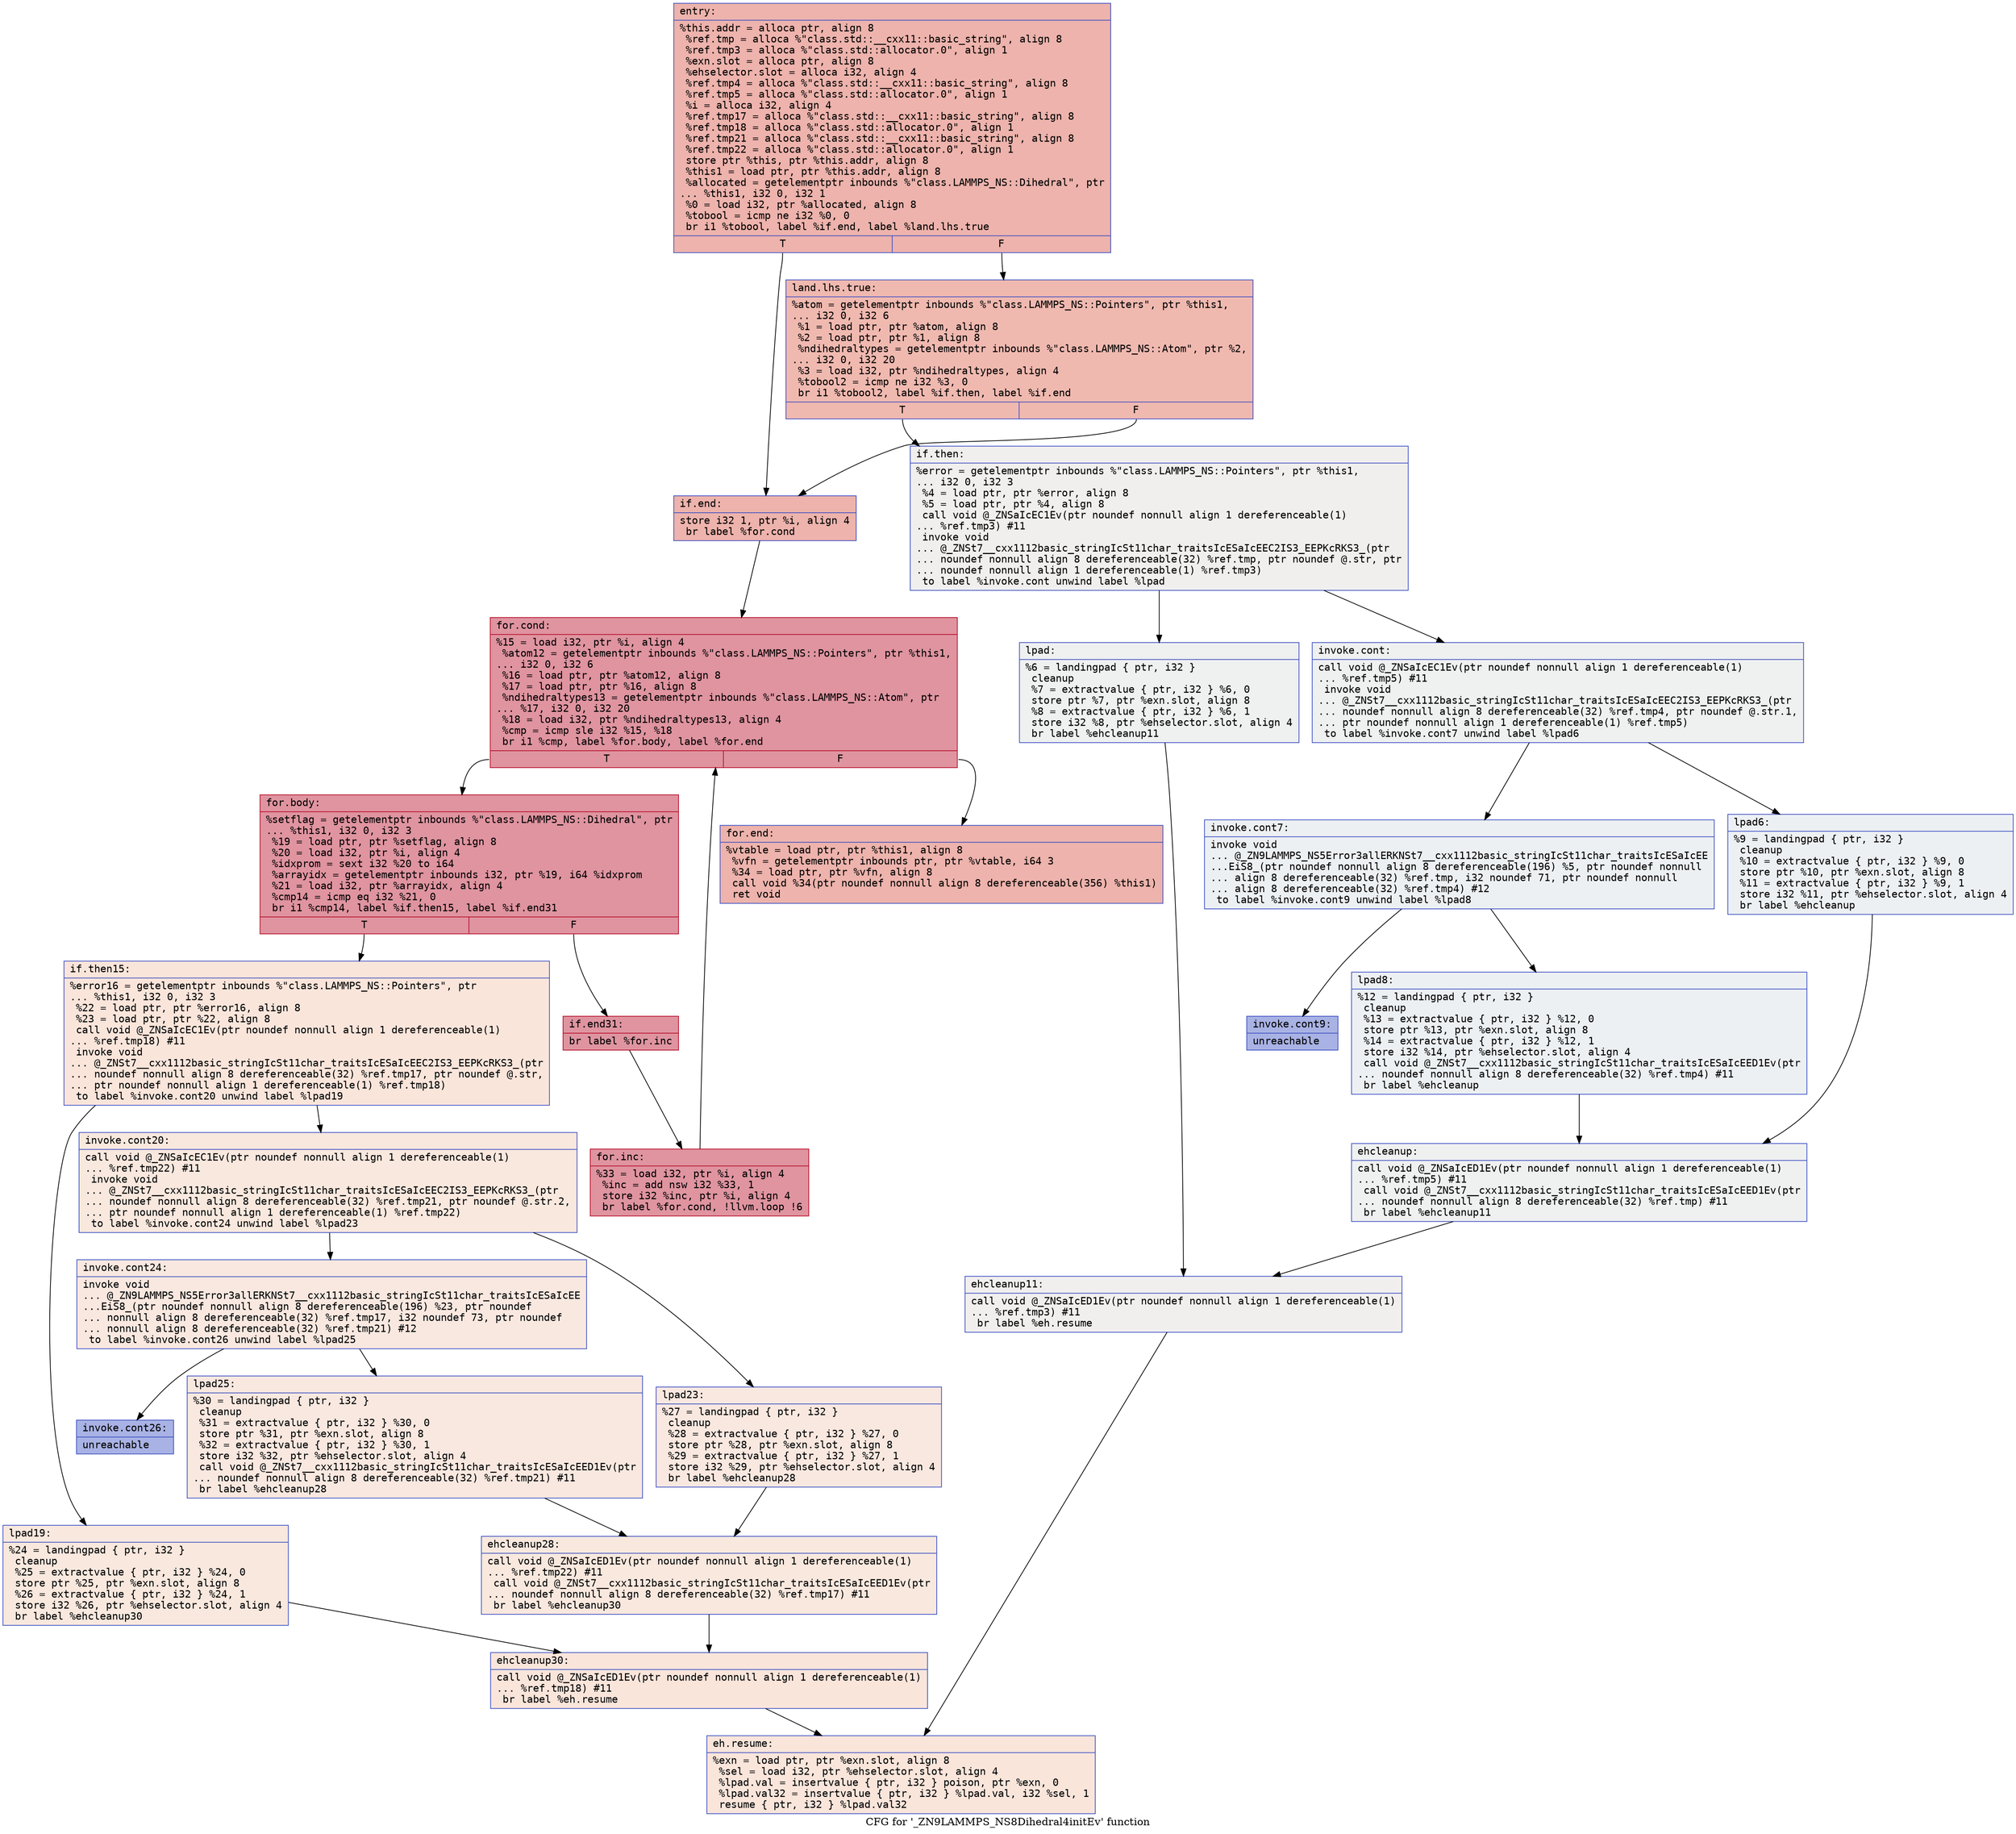 digraph "CFG for '_ZN9LAMMPS_NS8Dihedral4initEv' function" {
	label="CFG for '_ZN9LAMMPS_NS8Dihedral4initEv' function";

	Node0x55fe70d1aba0 [shape=record,color="#3d50c3ff", style=filled, fillcolor="#d6524470" fontname="Courier",label="{entry:\l|  %this.addr = alloca ptr, align 8\l  %ref.tmp = alloca %\"class.std::__cxx11::basic_string\", align 8\l  %ref.tmp3 = alloca %\"class.std::allocator.0\", align 1\l  %exn.slot = alloca ptr, align 8\l  %ehselector.slot = alloca i32, align 4\l  %ref.tmp4 = alloca %\"class.std::__cxx11::basic_string\", align 8\l  %ref.tmp5 = alloca %\"class.std::allocator.0\", align 1\l  %i = alloca i32, align 4\l  %ref.tmp17 = alloca %\"class.std::__cxx11::basic_string\", align 8\l  %ref.tmp18 = alloca %\"class.std::allocator.0\", align 1\l  %ref.tmp21 = alloca %\"class.std::__cxx11::basic_string\", align 8\l  %ref.tmp22 = alloca %\"class.std::allocator.0\", align 1\l  store ptr %this, ptr %this.addr, align 8\l  %this1 = load ptr, ptr %this.addr, align 8\l  %allocated = getelementptr inbounds %\"class.LAMMPS_NS::Dihedral\", ptr\l... %this1, i32 0, i32 1\l  %0 = load i32, ptr %allocated, align 8\l  %tobool = icmp ne i32 %0, 0\l  br i1 %tobool, label %if.end, label %land.lhs.true\l|{<s0>T|<s1>F}}"];
	Node0x55fe70d1aba0:s0 -> Node0x55fe70d1b630[tooltip="entry -> if.end\nProbability 62.50%" ];
	Node0x55fe70d1aba0:s1 -> Node0x55fe70d1b6a0[tooltip="entry -> land.lhs.true\nProbability 37.50%" ];
	Node0x55fe70d1b6a0 [shape=record,color="#3d50c3ff", style=filled, fillcolor="#de614d70" fontname="Courier",label="{land.lhs.true:\l|  %atom = getelementptr inbounds %\"class.LAMMPS_NS::Pointers\", ptr %this1,\l... i32 0, i32 6\l  %1 = load ptr, ptr %atom, align 8\l  %2 = load ptr, ptr %1, align 8\l  %ndihedraltypes = getelementptr inbounds %\"class.LAMMPS_NS::Atom\", ptr %2,\l... i32 0, i32 20\l  %3 = load i32, ptr %ndihedraltypes, align 4\l  %tobool2 = icmp ne i32 %3, 0\l  br i1 %tobool2, label %if.then, label %if.end\l|{<s0>T|<s1>F}}"];
	Node0x55fe70d1b6a0:s0 -> Node0x55fe70d1bbd0[tooltip="land.lhs.true -> if.then\nProbability 0.00%" ];
	Node0x55fe70d1b6a0:s1 -> Node0x55fe70d1b630[tooltip="land.lhs.true -> if.end\nProbability 100.00%" ];
	Node0x55fe70d1bbd0 [shape=record,color="#3d50c3ff", style=filled, fillcolor="#e0dbd870" fontname="Courier",label="{if.then:\l|  %error = getelementptr inbounds %\"class.LAMMPS_NS::Pointers\", ptr %this1,\l... i32 0, i32 3\l  %4 = load ptr, ptr %error, align 8\l  %5 = load ptr, ptr %4, align 8\l  call void @_ZNSaIcEC1Ev(ptr noundef nonnull align 1 dereferenceable(1)\l... %ref.tmp3) #11\l  invoke void\l... @_ZNSt7__cxx1112basic_stringIcSt11char_traitsIcESaIcEEC2IS3_EEPKcRKS3_(ptr\l... noundef nonnull align 8 dereferenceable(32) %ref.tmp, ptr noundef @.str, ptr\l... noundef nonnull align 1 dereferenceable(1) %ref.tmp3)\l          to label %invoke.cont unwind label %lpad\l}"];
	Node0x55fe70d1bbd0 -> Node0x55fe70d1c130[tooltip="if.then -> invoke.cont\nProbability 50.00%" ];
	Node0x55fe70d1bbd0 -> Node0x55fe70d1b240[tooltip="if.then -> lpad\nProbability 50.00%" ];
	Node0x55fe70d1c130 [shape=record,color="#3d50c3ff", style=filled, fillcolor="#dbdcde70" fontname="Courier",label="{invoke.cont:\l|  call void @_ZNSaIcEC1Ev(ptr noundef nonnull align 1 dereferenceable(1)\l... %ref.tmp5) #11\l  invoke void\l... @_ZNSt7__cxx1112basic_stringIcSt11char_traitsIcESaIcEEC2IS3_EEPKcRKS3_(ptr\l... noundef nonnull align 8 dereferenceable(32) %ref.tmp4, ptr noundef @.str.1,\l... ptr noundef nonnull align 1 dereferenceable(1) %ref.tmp5)\l          to label %invoke.cont7 unwind label %lpad6\l}"];
	Node0x55fe70d1c130 -> Node0x55fe70d1c740[tooltip="invoke.cont -> invoke.cont7\nProbability 50.00%" ];
	Node0x55fe70d1c130 -> Node0x55fe70d1c790[tooltip="invoke.cont -> lpad6\nProbability 50.00%" ];
	Node0x55fe70d1c740 [shape=record,color="#3d50c3ff", style=filled, fillcolor="#d6dce470" fontname="Courier",label="{invoke.cont7:\l|  invoke void\l... @_ZN9LAMMPS_NS5Error3allERKNSt7__cxx1112basic_stringIcSt11char_traitsIcESaIcEE\l...EiS8_(ptr noundef nonnull align 8 dereferenceable(196) %5, ptr noundef nonnull\l... align 8 dereferenceable(32) %ref.tmp, i32 noundef 71, ptr noundef nonnull\l... align 8 dereferenceable(32) %ref.tmp4) #12\l          to label %invoke.cont9 unwind label %lpad8\l}"];
	Node0x55fe70d1c740 -> Node0x55fe70d1c6f0[tooltip="invoke.cont7 -> invoke.cont9\nProbability 0.00%" ];
	Node0x55fe70d1c740 -> Node0x55fe70d1c9d0[tooltip="invoke.cont7 -> lpad8\nProbability 100.00%" ];
	Node0x55fe70d1c6f0 [shape=record,color="#3d50c3ff", style=filled, fillcolor="#3d50c370" fontname="Courier",label="{invoke.cont9:\l|  unreachable\l}"];
	Node0x55fe70d1b240 [shape=record,color="#3d50c3ff", style=filled, fillcolor="#dbdcde70" fontname="Courier",label="{lpad:\l|  %6 = landingpad \{ ptr, i32 \}\l          cleanup\l  %7 = extractvalue \{ ptr, i32 \} %6, 0\l  store ptr %7, ptr %exn.slot, align 8\l  %8 = extractvalue \{ ptr, i32 \} %6, 1\l  store i32 %8, ptr %ehselector.slot, align 4\l  br label %ehcleanup11\l}"];
	Node0x55fe70d1b240 -> Node0x55fe70d1d070[tooltip="lpad -> ehcleanup11\nProbability 100.00%" ];
	Node0x55fe70d1c790 [shape=record,color="#3d50c3ff", style=filled, fillcolor="#d6dce470" fontname="Courier",label="{lpad6:\l|  %9 = landingpad \{ ptr, i32 \}\l          cleanup\l  %10 = extractvalue \{ ptr, i32 \} %9, 0\l  store ptr %10, ptr %exn.slot, align 8\l  %11 = extractvalue \{ ptr, i32 \} %9, 1\l  store i32 %11, ptr %ehselector.slot, align 4\l  br label %ehcleanup\l}"];
	Node0x55fe70d1c790 -> Node0x55fe70d1d3c0[tooltip="lpad6 -> ehcleanup\nProbability 100.00%" ];
	Node0x55fe70d1c9d0 [shape=record,color="#3d50c3ff", style=filled, fillcolor="#d6dce470" fontname="Courier",label="{lpad8:\l|  %12 = landingpad \{ ptr, i32 \}\l          cleanup\l  %13 = extractvalue \{ ptr, i32 \} %12, 0\l  store ptr %13, ptr %exn.slot, align 8\l  %14 = extractvalue \{ ptr, i32 \} %12, 1\l  store i32 %14, ptr %ehselector.slot, align 4\l  call void @_ZNSt7__cxx1112basic_stringIcSt11char_traitsIcESaIcEED1Ev(ptr\l... noundef nonnull align 8 dereferenceable(32) %ref.tmp4) #11\l  br label %ehcleanup\l}"];
	Node0x55fe70d1c9d0 -> Node0x55fe70d1d3c0[tooltip="lpad8 -> ehcleanup\nProbability 100.00%" ];
	Node0x55fe70d1d3c0 [shape=record,color="#3d50c3ff", style=filled, fillcolor="#dbdcde70" fontname="Courier",label="{ehcleanup:\l|  call void @_ZNSaIcED1Ev(ptr noundef nonnull align 1 dereferenceable(1)\l... %ref.tmp5) #11\l  call void @_ZNSt7__cxx1112basic_stringIcSt11char_traitsIcESaIcEED1Ev(ptr\l... noundef nonnull align 8 dereferenceable(32) %ref.tmp) #11\l  br label %ehcleanup11\l}"];
	Node0x55fe70d1d3c0 -> Node0x55fe70d1d070[tooltip="ehcleanup -> ehcleanup11\nProbability 100.00%" ];
	Node0x55fe70d1d070 [shape=record,color="#3d50c3ff", style=filled, fillcolor="#e0dbd870" fontname="Courier",label="{ehcleanup11:\l|  call void @_ZNSaIcED1Ev(ptr noundef nonnull align 1 dereferenceable(1)\l... %ref.tmp3) #11\l  br label %eh.resume\l}"];
	Node0x55fe70d1d070 -> Node0x55fe70d1de20[tooltip="ehcleanup11 -> eh.resume\nProbability 100.00%" ];
	Node0x55fe70d1b630 [shape=record,color="#3d50c3ff", style=filled, fillcolor="#d6524470" fontname="Courier",label="{if.end:\l|  store i32 1, ptr %i, align 4\l  br label %for.cond\l}"];
	Node0x55fe70d1b630 -> Node0x55fe70d1df80[tooltip="if.end -> for.cond\nProbability 100.00%" ];
	Node0x55fe70d1df80 [shape=record,color="#b70d28ff", style=filled, fillcolor="#b70d2870" fontname="Courier",label="{for.cond:\l|  %15 = load i32, ptr %i, align 4\l  %atom12 = getelementptr inbounds %\"class.LAMMPS_NS::Pointers\", ptr %this1,\l... i32 0, i32 6\l  %16 = load ptr, ptr %atom12, align 8\l  %17 = load ptr, ptr %16, align 8\l  %ndihedraltypes13 = getelementptr inbounds %\"class.LAMMPS_NS::Atom\", ptr\l... %17, i32 0, i32 20\l  %18 = load i32, ptr %ndihedraltypes13, align 4\l  %cmp = icmp sle i32 %15, %18\l  br i1 %cmp, label %for.body, label %for.end\l|{<s0>T|<s1>F}}"];
	Node0x55fe70d1df80:s0 -> Node0x55fe70d1e560[tooltip="for.cond -> for.body\nProbability 96.88%" ];
	Node0x55fe70d1df80:s1 -> Node0x55fe70d1e5b0[tooltip="for.cond -> for.end\nProbability 3.12%" ];
	Node0x55fe70d1e560 [shape=record,color="#b70d28ff", style=filled, fillcolor="#b70d2870" fontname="Courier",label="{for.body:\l|  %setflag = getelementptr inbounds %\"class.LAMMPS_NS::Dihedral\", ptr\l... %this1, i32 0, i32 3\l  %19 = load ptr, ptr %setflag, align 8\l  %20 = load i32, ptr %i, align 4\l  %idxprom = sext i32 %20 to i64\l  %arrayidx = getelementptr inbounds i32, ptr %19, i64 %idxprom\l  %21 = load i32, ptr %arrayidx, align 4\l  %cmp14 = icmp eq i32 %21, 0\l  br i1 %cmp14, label %if.then15, label %if.end31\l|{<s0>T|<s1>F}}"];
	Node0x55fe70d1e560:s0 -> Node0x55fe70d14dd0[tooltip="for.body -> if.then15\nProbability 0.00%" ];
	Node0x55fe70d1e560:s1 -> Node0x55fe70d14e20[tooltip="for.body -> if.end31\nProbability 100.00%" ];
	Node0x55fe70d14dd0 [shape=record,color="#3d50c3ff", style=filled, fillcolor="#f4c5ad70" fontname="Courier",label="{if.then15:\l|  %error16 = getelementptr inbounds %\"class.LAMMPS_NS::Pointers\", ptr\l... %this1, i32 0, i32 3\l  %22 = load ptr, ptr %error16, align 8\l  %23 = load ptr, ptr %22, align 8\l  call void @_ZNSaIcEC1Ev(ptr noundef nonnull align 1 dereferenceable(1)\l... %ref.tmp18) #11\l  invoke void\l... @_ZNSt7__cxx1112basic_stringIcSt11char_traitsIcESaIcEEC2IS3_EEPKcRKS3_(ptr\l... noundef nonnull align 8 dereferenceable(32) %ref.tmp17, ptr noundef @.str,\l... ptr noundef nonnull align 1 dereferenceable(1) %ref.tmp18)\l          to label %invoke.cont20 unwind label %lpad19\l}"];
	Node0x55fe70d14dd0 -> Node0x55fe70d15310[tooltip="if.then15 -> invoke.cont20\nProbability 50.00%" ];
	Node0x55fe70d14dd0 -> Node0x55fe70d15390[tooltip="if.then15 -> lpad19\nProbability 50.00%" ];
	Node0x55fe70d15310 [shape=record,color="#3d50c3ff", style=filled, fillcolor="#f2cab570" fontname="Courier",label="{invoke.cont20:\l|  call void @_ZNSaIcEC1Ev(ptr noundef nonnull align 1 dereferenceable(1)\l... %ref.tmp22) #11\l  invoke void\l... @_ZNSt7__cxx1112basic_stringIcSt11char_traitsIcESaIcEEC2IS3_EEPKcRKS3_(ptr\l... noundef nonnull align 8 dereferenceable(32) %ref.tmp21, ptr noundef @.str.2,\l... ptr noundef nonnull align 1 dereferenceable(1) %ref.tmp22)\l          to label %invoke.cont24 unwind label %lpad23\l}"];
	Node0x55fe70d15310 -> Node0x55fe70d155f0[tooltip="invoke.cont20 -> invoke.cont24\nProbability 50.00%" ];
	Node0x55fe70d15310 -> Node0x55fe70d15c60[tooltip="invoke.cont20 -> lpad23\nProbability 50.00%" ];
	Node0x55fe70d155f0 [shape=record,color="#3d50c3ff", style=filled, fillcolor="#f1ccb870" fontname="Courier",label="{invoke.cont24:\l|  invoke void\l... @_ZN9LAMMPS_NS5Error3allERKNSt7__cxx1112basic_stringIcSt11char_traitsIcESaIcEE\l...EiS8_(ptr noundef nonnull align 8 dereferenceable(196) %23, ptr noundef\l... nonnull align 8 dereferenceable(32) %ref.tmp17, i32 noundef 73, ptr noundef\l... nonnull align 8 dereferenceable(32) %ref.tmp21) #12\l          to label %invoke.cont26 unwind label %lpad25\l}"];
	Node0x55fe70d155f0 -> Node0x55fe70d155a0[tooltip="invoke.cont24 -> invoke.cont26\nProbability 0.00%" ];
	Node0x55fe70d155f0 -> Node0x55fe70d20d20[tooltip="invoke.cont24 -> lpad25\nProbability 100.00%" ];
	Node0x55fe70d155a0 [shape=record,color="#3d50c3ff", style=filled, fillcolor="#3d50c370" fontname="Courier",label="{invoke.cont26:\l|  unreachable\l}"];
	Node0x55fe70d15390 [shape=record,color="#3d50c3ff", style=filled, fillcolor="#f2cab570" fontname="Courier",label="{lpad19:\l|  %24 = landingpad \{ ptr, i32 \}\l          cleanup\l  %25 = extractvalue \{ ptr, i32 \} %24, 0\l  store ptr %25, ptr %exn.slot, align 8\l  %26 = extractvalue \{ ptr, i32 \} %24, 1\l  store i32 %26, ptr %ehselector.slot, align 4\l  br label %ehcleanup30\l}"];
	Node0x55fe70d15390 -> Node0x55fe70d212e0[tooltip="lpad19 -> ehcleanup30\nProbability 100.00%" ];
	Node0x55fe70d15c60 [shape=record,color="#3d50c3ff", style=filled, fillcolor="#f1ccb870" fontname="Courier",label="{lpad23:\l|  %27 = landingpad \{ ptr, i32 \}\l          cleanup\l  %28 = extractvalue \{ ptr, i32 \} %27, 0\l  store ptr %28, ptr %exn.slot, align 8\l  %29 = extractvalue \{ ptr, i32 \} %27, 1\l  store i32 %29, ptr %ehselector.slot, align 4\l  br label %ehcleanup28\l}"];
	Node0x55fe70d15c60 -> Node0x55fe70d21630[tooltip="lpad23 -> ehcleanup28\nProbability 100.00%" ];
	Node0x55fe70d20d20 [shape=record,color="#3d50c3ff", style=filled, fillcolor="#f1ccb870" fontname="Courier",label="{lpad25:\l|  %30 = landingpad \{ ptr, i32 \}\l          cleanup\l  %31 = extractvalue \{ ptr, i32 \} %30, 0\l  store ptr %31, ptr %exn.slot, align 8\l  %32 = extractvalue \{ ptr, i32 \} %30, 1\l  store i32 %32, ptr %ehselector.slot, align 4\l  call void @_ZNSt7__cxx1112basic_stringIcSt11char_traitsIcESaIcEED1Ev(ptr\l... noundef nonnull align 8 dereferenceable(32) %ref.tmp21) #11\l  br label %ehcleanup28\l}"];
	Node0x55fe70d20d20 -> Node0x55fe70d21630[tooltip="lpad25 -> ehcleanup28\nProbability 100.00%" ];
	Node0x55fe70d21630 [shape=record,color="#3d50c3ff", style=filled, fillcolor="#f2cab570" fontname="Courier",label="{ehcleanup28:\l|  call void @_ZNSaIcED1Ev(ptr noundef nonnull align 1 dereferenceable(1)\l... %ref.tmp22) #11\l  call void @_ZNSt7__cxx1112basic_stringIcSt11char_traitsIcESaIcEED1Ev(ptr\l... noundef nonnull align 8 dereferenceable(32) %ref.tmp17) #11\l  br label %ehcleanup30\l}"];
	Node0x55fe70d21630 -> Node0x55fe70d212e0[tooltip="ehcleanup28 -> ehcleanup30\nProbability 100.00%" ];
	Node0x55fe70d212e0 [shape=record,color="#3d50c3ff", style=filled, fillcolor="#f4c5ad70" fontname="Courier",label="{ehcleanup30:\l|  call void @_ZNSaIcED1Ev(ptr noundef nonnull align 1 dereferenceable(1)\l... %ref.tmp18) #11\l  br label %eh.resume\l}"];
	Node0x55fe70d212e0 -> Node0x55fe70d1de20[tooltip="ehcleanup30 -> eh.resume\nProbability 100.00%" ];
	Node0x55fe70d14e20 [shape=record,color="#b70d28ff", style=filled, fillcolor="#b70d2870" fontname="Courier",label="{if.end31:\l|  br label %for.inc\l}"];
	Node0x55fe70d14e20 -> Node0x55fe70d21f50[tooltip="if.end31 -> for.inc\nProbability 100.00%" ];
	Node0x55fe70d21f50 [shape=record,color="#b70d28ff", style=filled, fillcolor="#b70d2870" fontname="Courier",label="{for.inc:\l|  %33 = load i32, ptr %i, align 4\l  %inc = add nsw i32 %33, 1\l  store i32 %inc, ptr %i, align 4\l  br label %for.cond, !llvm.loop !6\l}"];
	Node0x55fe70d21f50 -> Node0x55fe70d1df80[tooltip="for.inc -> for.cond\nProbability 100.00%" ];
	Node0x55fe70d1e5b0 [shape=record,color="#3d50c3ff", style=filled, fillcolor="#d6524470" fontname="Courier",label="{for.end:\l|  %vtable = load ptr, ptr %this1, align 8\l  %vfn = getelementptr inbounds ptr, ptr %vtable, i64 3\l  %34 = load ptr, ptr %vfn, align 8\l  call void %34(ptr noundef nonnull align 8 dereferenceable(356) %this1)\l  ret void\l}"];
	Node0x55fe70d1de20 [shape=record,color="#3d50c3ff", style=filled, fillcolor="#f4c5ad70" fontname="Courier",label="{eh.resume:\l|  %exn = load ptr, ptr %exn.slot, align 8\l  %sel = load i32, ptr %ehselector.slot, align 4\l  %lpad.val = insertvalue \{ ptr, i32 \} poison, ptr %exn, 0\l  %lpad.val32 = insertvalue \{ ptr, i32 \} %lpad.val, i32 %sel, 1\l  resume \{ ptr, i32 \} %lpad.val32\l}"];
}
